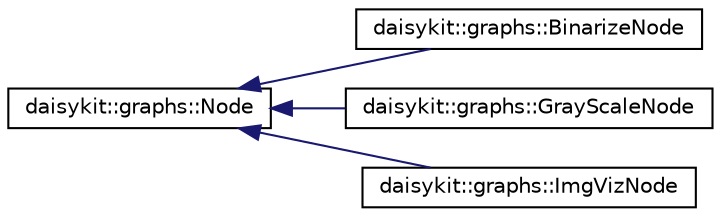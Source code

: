 digraph "Graphical Class Hierarchy"
{
 // LATEX_PDF_SIZE
  edge [fontname="Helvetica",fontsize="10",labelfontname="Helvetica",labelfontsize="10"];
  node [fontname="Helvetica",fontsize="10",shape=record];
  rankdir="LR";
  Node0 [label="daisykit::graphs::Node",height=0.2,width=0.4,color="black", fillcolor="white", style="filled",URL="$classdaisykit_1_1graphs_1_1Node.html",tooltip=" "];
  Node0 -> Node1 [dir="back",color="midnightblue",fontsize="10",style="solid",fontname="Helvetica"];
  Node1 [label="daisykit::graphs::BinarizeNode",height=0.2,width=0.4,color="black", fillcolor="white", style="filled",URL="$classdaisykit_1_1graphs_1_1BinarizeNode.html",tooltip=" "];
  Node0 -> Node2 [dir="back",color="midnightblue",fontsize="10",style="solid",fontname="Helvetica"];
  Node2 [label="daisykit::graphs::GrayScaleNode",height=0.2,width=0.4,color="black", fillcolor="white", style="filled",URL="$classdaisykit_1_1graphs_1_1GrayScaleNode.html",tooltip=" "];
  Node0 -> Node3 [dir="back",color="midnightblue",fontsize="10",style="solid",fontname="Helvetica"];
  Node3 [label="daisykit::graphs::ImgVizNode",height=0.2,width=0.4,color="black", fillcolor="white", style="filled",URL="$classdaisykit_1_1graphs_1_1ImgVizNode.html",tooltip=" "];
}

